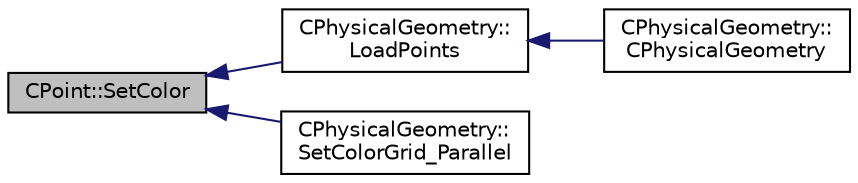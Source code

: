 digraph "CPoint::SetColor"
{
  edge [fontname="Helvetica",fontsize="10",labelfontname="Helvetica",labelfontsize="10"];
  node [fontname="Helvetica",fontsize="10",shape=record];
  rankdir="LR";
  Node1973 [label="CPoint::SetColor",height=0.2,width=0.4,color="black", fillcolor="grey75", style="filled", fontcolor="black"];
  Node1973 -> Node1974 [dir="back",color="midnightblue",fontsize="10",style="solid",fontname="Helvetica"];
  Node1974 [label="CPhysicalGeometry::\lLoadPoints",height=0.2,width=0.4,color="black", fillcolor="white", style="filled",URL="$class_c_physical_geometry.html#af0b666209dbd671fdaf3104cbcda5445",tooltip="Load the local grid points after partitioning (owned and ghost) into the geometry class objects..."];
  Node1974 -> Node1975 [dir="back",color="midnightblue",fontsize="10",style="solid",fontname="Helvetica"];
  Node1975 [label="CPhysicalGeometry::\lCPhysicalGeometry",height=0.2,width=0.4,color="black", fillcolor="white", style="filled",URL="$class_c_physical_geometry.html#addad3f466423ba9243a396763d442f9a",tooltip="Accepts a geometry container holding a linearly partitioned grid with coloring performed by ParMETIS..."];
  Node1973 -> Node1976 [dir="back",color="midnightblue",fontsize="10",style="solid",fontname="Helvetica"];
  Node1976 [label="CPhysicalGeometry::\lSetColorGrid_Parallel",height=0.2,width=0.4,color="black", fillcolor="white", style="filled",URL="$class_c_physical_geometry.html#a9beea8eb3b85cb03094e4e05931bd2b4",tooltip="Set the domains for grid grid partitioning using ParMETIS. "];
}

